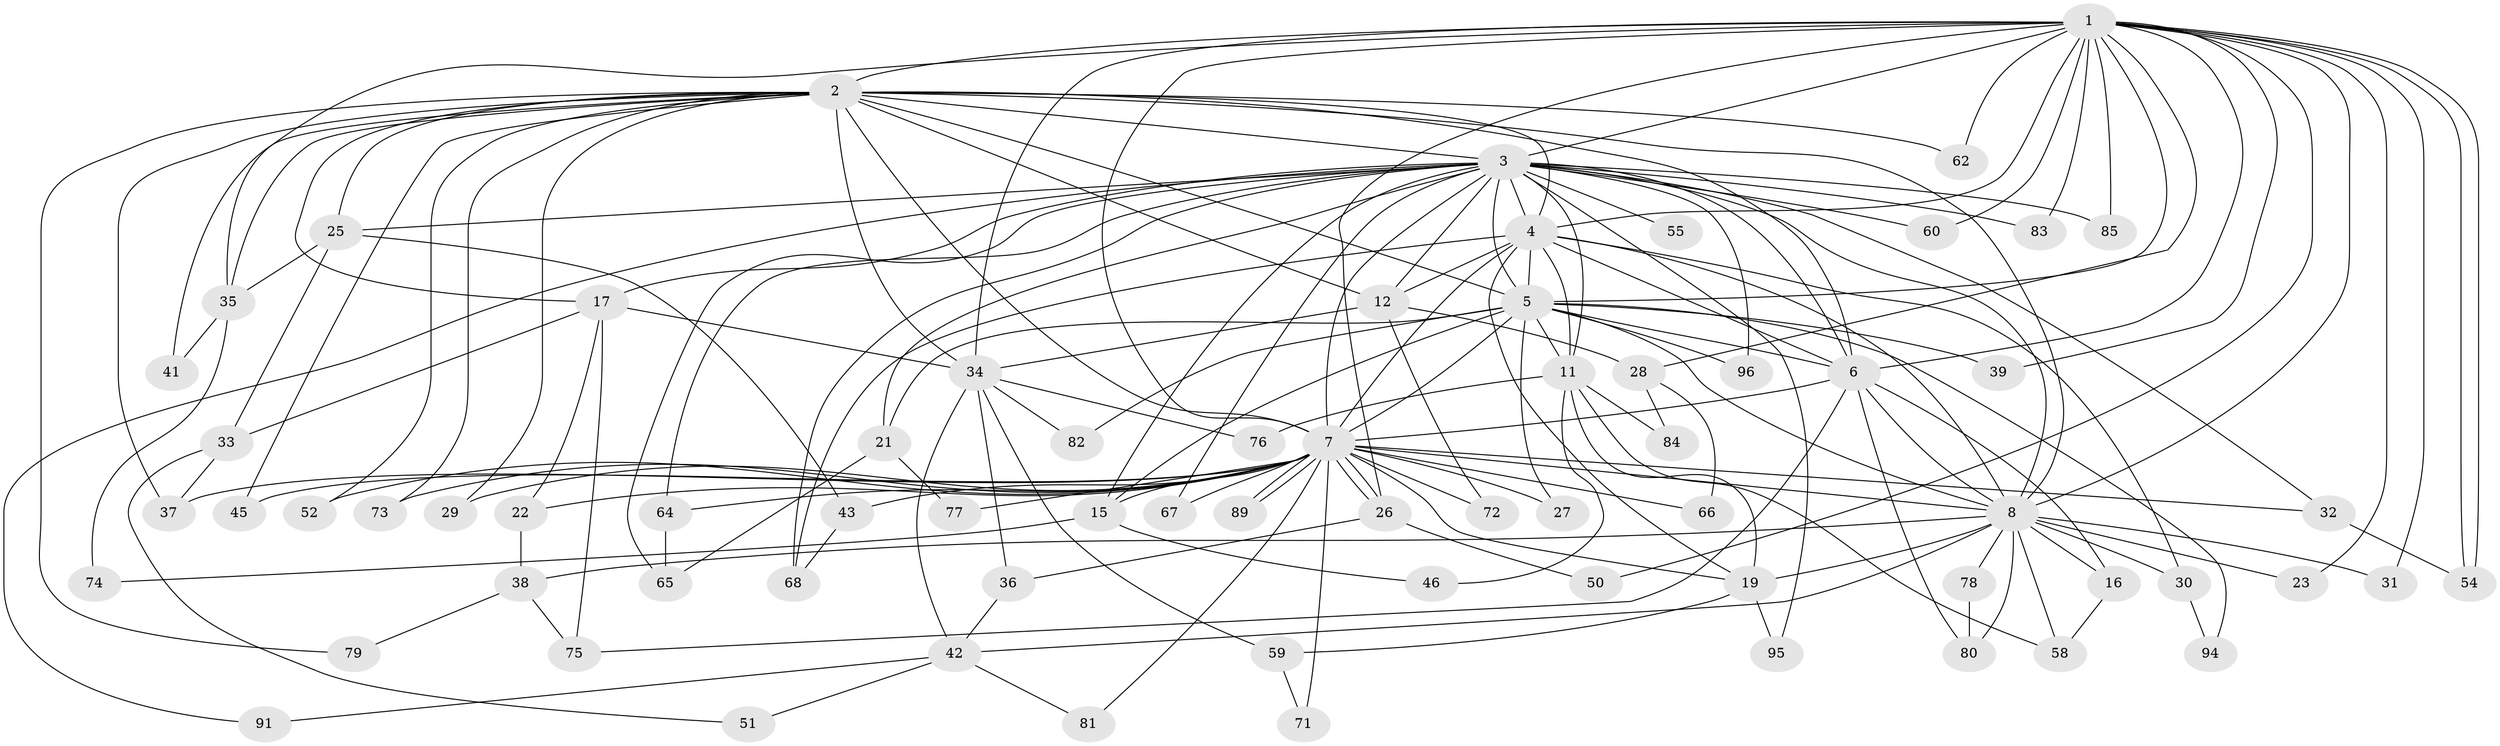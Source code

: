 // original degree distribution, {24: 0.010416666666666666, 22: 0.020833333333333332, 15: 0.010416666666666666, 14: 0.020833333333333332, 18: 0.010416666666666666, 13: 0.010416666666666666, 34: 0.010416666666666666, 17: 0.010416666666666666, 6: 0.052083333333333336, 3: 0.19791666666666666, 4: 0.0625, 2: 0.53125, 5: 0.041666666666666664, 8: 0.010416666666666666}
// Generated by graph-tools (version 1.1) at 2025/41/03/06/25 10:41:40]
// undirected, 71 vertices, 169 edges
graph export_dot {
graph [start="1"]
  node [color=gray90,style=filled];
  1 [super="+13"];
  2 [super="+47"];
  3 [super="+10"];
  4 [super="+44"];
  5 [super="+24"];
  6 [super="+20"];
  7 [super="+88"];
  8 [super="+9"];
  11 [super="+14"];
  12 [super="+40"];
  15 [super="+18"];
  16 [super="+63"];
  17;
  19 [super="+70"];
  21;
  22 [super="+61"];
  23;
  25;
  26 [super="+48"];
  27;
  28;
  29;
  30;
  31;
  32;
  33 [super="+90"];
  34 [super="+53"];
  35 [super="+57"];
  36;
  37;
  38 [super="+87"];
  39;
  41;
  42 [super="+49"];
  43 [super="+93"];
  45;
  46;
  50;
  51;
  52;
  54 [super="+56"];
  55;
  58;
  59;
  60;
  62;
  64 [super="+69"];
  65;
  66;
  67;
  68 [super="+92"];
  71;
  72;
  73;
  74;
  75;
  76;
  77;
  78 [super="+86"];
  79;
  80;
  81;
  82;
  83;
  84;
  85;
  89;
  91;
  94;
  95;
  96;
  1 -- 2 [weight=2];
  1 -- 3 [weight=2];
  1 -- 4;
  1 -- 5;
  1 -- 6;
  1 -- 7 [weight=2];
  1 -- 8 [weight=2];
  1 -- 23;
  1 -- 28;
  1 -- 39;
  1 -- 50;
  1 -- 54;
  1 -- 54;
  1 -- 60;
  1 -- 62;
  1 -- 83;
  1 -- 85;
  1 -- 31;
  1 -- 34;
  1 -- 26;
  1 -- 35;
  2 -- 3 [weight=2];
  2 -- 4;
  2 -- 5;
  2 -- 6;
  2 -- 7;
  2 -- 8 [weight=2];
  2 -- 17;
  2 -- 25;
  2 -- 29;
  2 -- 34;
  2 -- 35;
  2 -- 37;
  2 -- 41;
  2 -- 45;
  2 -- 62;
  2 -- 73;
  2 -- 79;
  2 -- 12;
  2 -- 52;
  3 -- 4 [weight=2];
  3 -- 5 [weight=2];
  3 -- 6 [weight=2];
  3 -- 7 [weight=2];
  3 -- 8 [weight=4];
  3 -- 25;
  3 -- 32;
  3 -- 67;
  3 -- 83;
  3 -- 85;
  3 -- 96;
  3 -- 64;
  3 -- 65;
  3 -- 68;
  3 -- 11;
  3 -- 12;
  3 -- 15;
  3 -- 17;
  3 -- 21;
  3 -- 91;
  3 -- 95;
  3 -- 55;
  3 -- 60;
  4 -- 5;
  4 -- 6;
  4 -- 7;
  4 -- 8 [weight=2];
  4 -- 11;
  4 -- 12;
  4 -- 30;
  4 -- 68;
  4 -- 19;
  5 -- 6;
  5 -- 7;
  5 -- 8 [weight=3];
  5 -- 21;
  5 -- 27;
  5 -- 39;
  5 -- 82;
  5 -- 94;
  5 -- 96;
  5 -- 11;
  5 -- 15;
  6 -- 7 [weight=2];
  6 -- 8 [weight=2];
  6 -- 16;
  6 -- 75;
  6 -- 80;
  7 -- 8 [weight=2];
  7 -- 15;
  7 -- 19;
  7 -- 22;
  7 -- 26;
  7 -- 26;
  7 -- 27;
  7 -- 29;
  7 -- 32;
  7 -- 37;
  7 -- 43 [weight=2];
  7 -- 45;
  7 -- 52;
  7 -- 64;
  7 -- 66;
  7 -- 67;
  7 -- 71;
  7 -- 72;
  7 -- 73;
  7 -- 77;
  7 -- 81;
  7 -- 89;
  7 -- 89;
  8 -- 23;
  8 -- 30;
  8 -- 38 [weight=2];
  8 -- 42;
  8 -- 19;
  8 -- 78;
  8 -- 16;
  8 -- 80;
  8 -- 58;
  8 -- 31;
  11 -- 46;
  11 -- 76;
  11 -- 84;
  11 -- 19;
  11 -- 58;
  12 -- 28;
  12 -- 72;
  12 -- 34;
  15 -- 74;
  15 -- 46;
  16 -- 58;
  17 -- 22;
  17 -- 33;
  17 -- 34;
  17 -- 75;
  19 -- 59;
  19 -- 95;
  21 -- 65;
  21 -- 77;
  22 -- 38;
  25 -- 33;
  25 -- 35;
  25 -- 43;
  26 -- 36;
  26 -- 50;
  28 -- 66;
  28 -- 84;
  30 -- 94;
  32 -- 54;
  33 -- 51;
  33 -- 37;
  34 -- 36;
  34 -- 42;
  34 -- 59;
  34 -- 76;
  34 -- 82;
  35 -- 41;
  35 -- 74;
  36 -- 42;
  38 -- 79;
  38 -- 75;
  42 -- 51;
  42 -- 81;
  42 -- 91;
  43 -- 68;
  59 -- 71;
  64 -- 65;
  78 -- 80;
}
